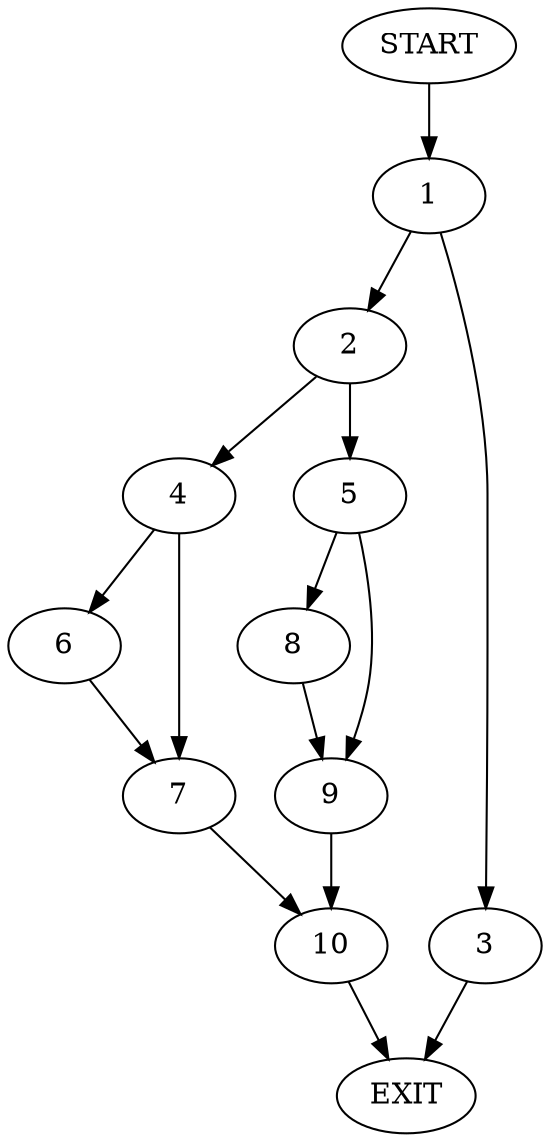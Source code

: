digraph {
0 [label="START"]
11 [label="EXIT"]
0 -> 1
1 -> 2
1 -> 3
3 -> 11
2 -> 4
2 -> 5
4 -> 6
4 -> 7
5 -> 8
5 -> 9
6 -> 7
7 -> 10
10 -> 11
9 -> 10
8 -> 9
}
